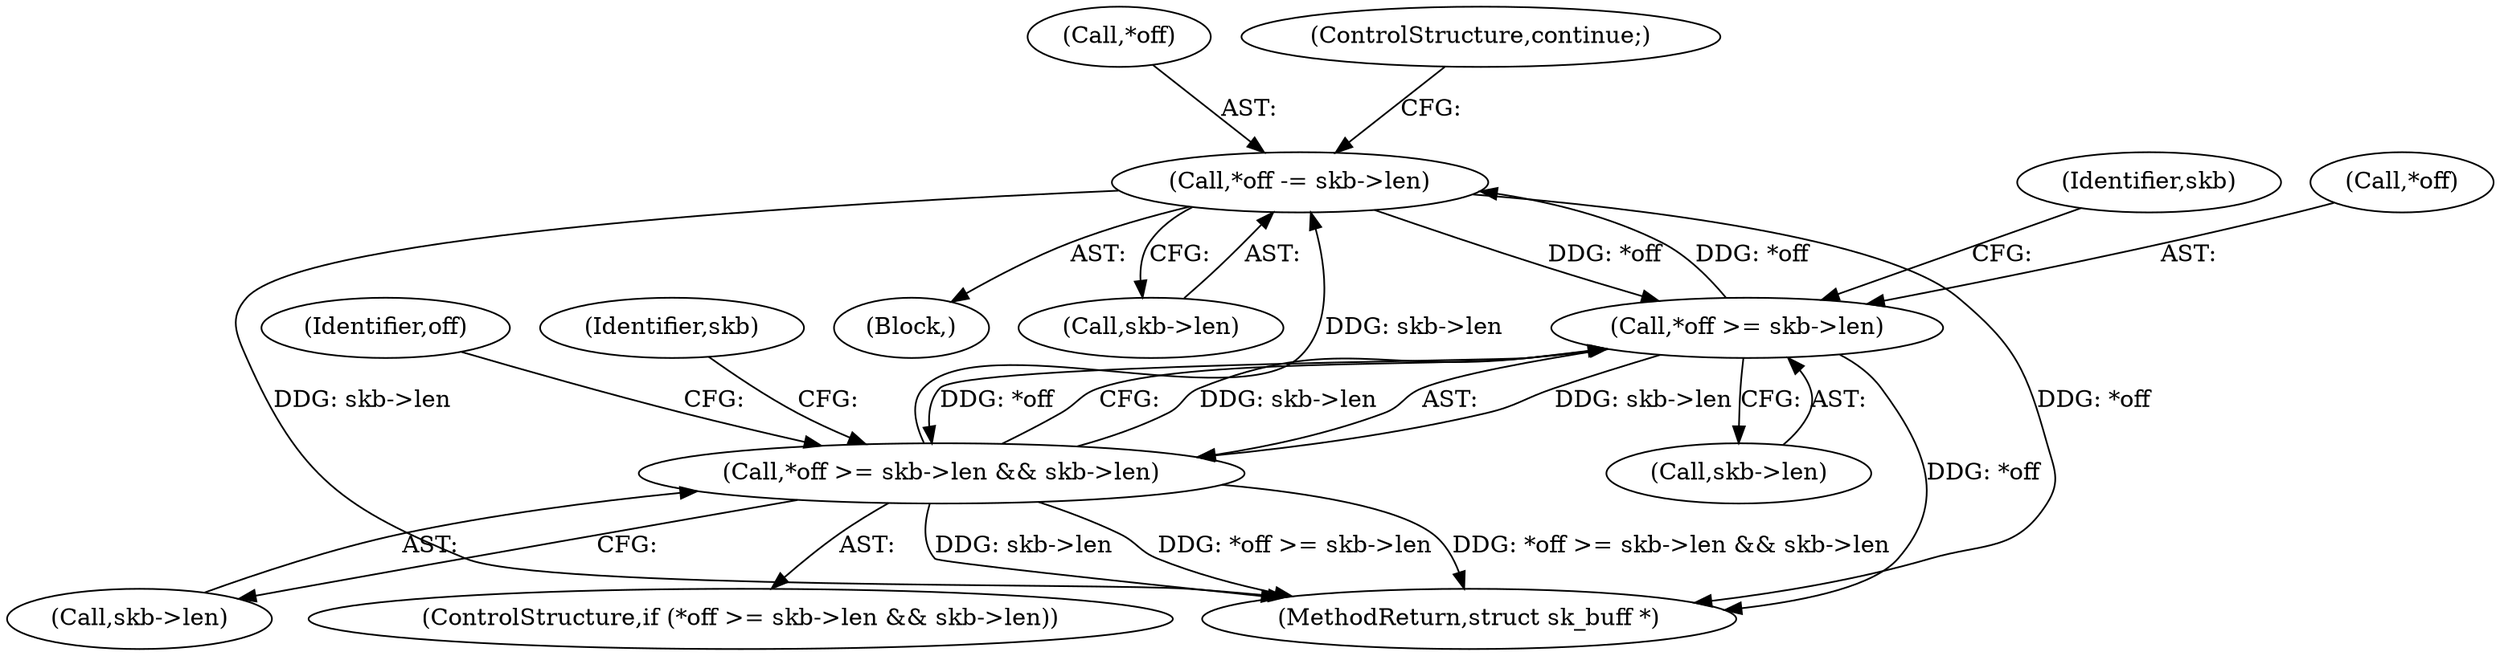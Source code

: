 digraph "0_linux_77c1090f94d1b0b5186fb13a1b71b47b1343f87f@pointer" {
"1000167" [label="(Call,*off -= skb->len)"];
"1000156" [label="(Call,*off >= skb->len && skb->len)"];
"1000157" [label="(Call,*off >= skb->len)"];
"1000167" [label="(Call,*off -= skb->len)"];
"1000155" [label="(ControlStructure,if (*off >= skb->len && skb->len))"];
"1000160" [label="(Call,skb->len)"];
"1000156" [label="(Call,*off >= skb->len && skb->len)"];
"1000166" [label="(Block,)"];
"1000225" [label="(MethodReturn,struct sk_buff *)"];
"1000168" [label="(Call,*off)"];
"1000157" [label="(Call,*off >= skb->len)"];
"1000164" [label="(Identifier,skb)"];
"1000173" [label="(ControlStructure,continue;)"];
"1000170" [label="(Call,skb->len)"];
"1000158" [label="(Call,*off)"];
"1000169" [label="(Identifier,off)"];
"1000167" [label="(Call,*off -= skb->len)"];
"1000176" [label="(Identifier,skb)"];
"1000163" [label="(Call,skb->len)"];
"1000167" -> "1000166"  [label="AST: "];
"1000167" -> "1000170"  [label="CFG: "];
"1000168" -> "1000167"  [label="AST: "];
"1000170" -> "1000167"  [label="AST: "];
"1000173" -> "1000167"  [label="CFG: "];
"1000167" -> "1000225"  [label="DDG: skb->len"];
"1000167" -> "1000225"  [label="DDG: *off"];
"1000167" -> "1000157"  [label="DDG: *off"];
"1000156" -> "1000167"  [label="DDG: skb->len"];
"1000157" -> "1000167"  [label="DDG: *off"];
"1000156" -> "1000155"  [label="AST: "];
"1000156" -> "1000157"  [label="CFG: "];
"1000156" -> "1000163"  [label="CFG: "];
"1000157" -> "1000156"  [label="AST: "];
"1000163" -> "1000156"  [label="AST: "];
"1000169" -> "1000156"  [label="CFG: "];
"1000176" -> "1000156"  [label="CFG: "];
"1000156" -> "1000225"  [label="DDG: *off >= skb->len"];
"1000156" -> "1000225"  [label="DDG: *off >= skb->len && skb->len"];
"1000156" -> "1000225"  [label="DDG: skb->len"];
"1000157" -> "1000156"  [label="DDG: *off"];
"1000157" -> "1000156"  [label="DDG: skb->len"];
"1000156" -> "1000157"  [label="DDG: skb->len"];
"1000157" -> "1000160"  [label="CFG: "];
"1000158" -> "1000157"  [label="AST: "];
"1000160" -> "1000157"  [label="AST: "];
"1000164" -> "1000157"  [label="CFG: "];
"1000157" -> "1000225"  [label="DDG: *off"];
}
